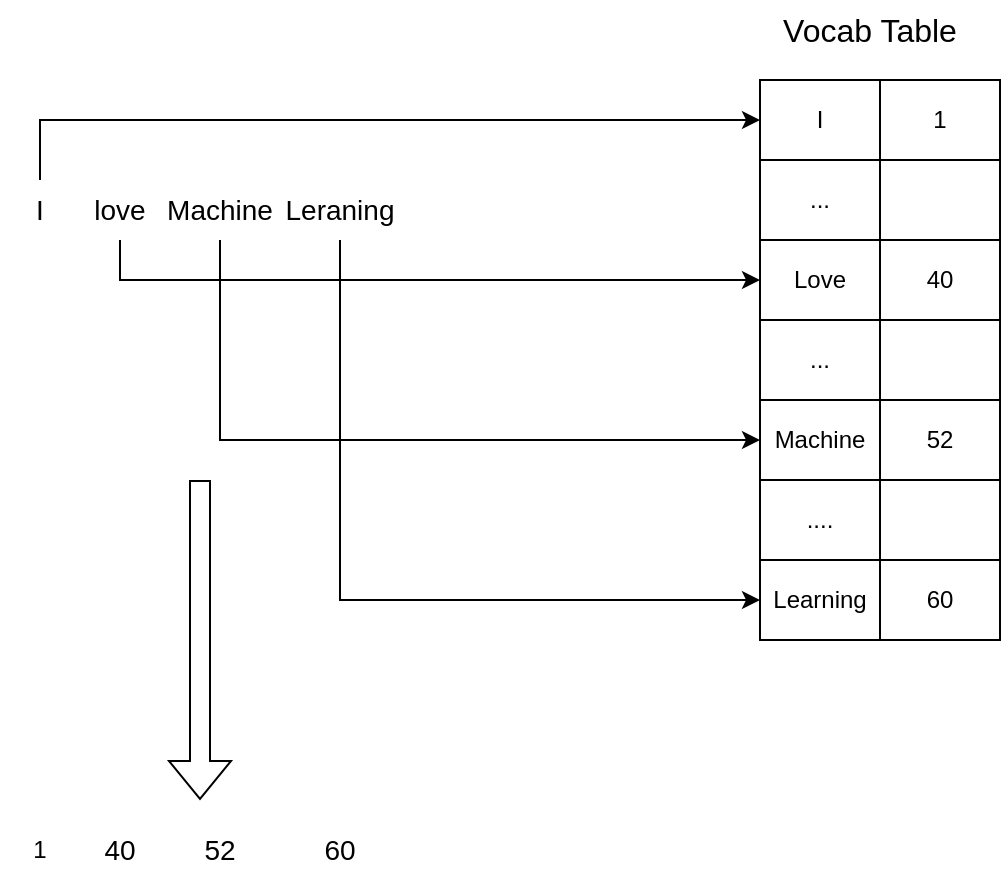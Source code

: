 <mxfile version="24.7.8">
  <diagram name="Page-1" id="Ee6CVvwD5WAfKyXV0YYB">
    <mxGraphModel dx="1114" dy="793" grid="1" gridSize="10" guides="1" tooltips="1" connect="1" arrows="1" fold="1" page="1" pageScale="1" pageWidth="1100" pageHeight="1700" math="0" shadow="0">
      <root>
        <mxCell id="0" />
        <mxCell id="1" parent="0" />
        <mxCell id="czyye2L7NU0_ncOeAjOM-36" value="" style="group;fontSize=14;" vertex="1" connectable="0" parent="1">
          <mxGeometry x="180" y="490" width="190" height="30" as="geometry" />
        </mxCell>
        <mxCell id="czyye2L7NU0_ncOeAjOM-32" value="1" style="text;html=1;align=center;verticalAlign=middle;whiteSpace=wrap;rounded=0;" vertex="1" parent="czyye2L7NU0_ncOeAjOM-36">
          <mxGeometry width="40" height="30" as="geometry" />
        </mxCell>
        <mxCell id="czyye2L7NU0_ncOeAjOM-33" value="40" style="text;html=1;align=center;verticalAlign=middle;whiteSpace=wrap;rounded=0;fontSize=14;" vertex="1" parent="czyye2L7NU0_ncOeAjOM-36">
          <mxGeometry x="40" width="40" height="30" as="geometry" />
        </mxCell>
        <mxCell id="czyye2L7NU0_ncOeAjOM-34" value="52" style="text;html=1;align=center;verticalAlign=middle;whiteSpace=wrap;rounded=0;fontSize=14;" vertex="1" parent="czyye2L7NU0_ncOeAjOM-36">
          <mxGeometry x="90" width="40" height="30" as="geometry" />
        </mxCell>
        <mxCell id="czyye2L7NU0_ncOeAjOM-35" value="60" style="text;html=1;align=center;verticalAlign=middle;whiteSpace=wrap;rounded=0;fontSize=14;" vertex="1" parent="czyye2L7NU0_ncOeAjOM-36">
          <mxGeometry x="150" width="40" height="30" as="geometry" />
        </mxCell>
        <mxCell id="czyye2L7NU0_ncOeAjOM-37" value="" style="group;fontSize=16;" vertex="1" connectable="0" parent="1">
          <mxGeometry x="180" y="120" width="500" height="280" as="geometry" />
        </mxCell>
        <mxCell id="czyye2L7NU0_ncOeAjOM-2" value="" style="shape=table;startSize=0;container=1;collapsible=0;childLayout=tableLayout;" vertex="1" parent="czyye2L7NU0_ncOeAjOM-37">
          <mxGeometry x="380" width="120" height="280" as="geometry" />
        </mxCell>
        <mxCell id="czyye2L7NU0_ncOeAjOM-3" value="" style="shape=tableRow;horizontal=0;startSize=0;swimlaneHead=0;swimlaneBody=0;strokeColor=inherit;top=0;left=0;bottom=0;right=0;collapsible=0;dropTarget=0;fillColor=none;points=[[0,0.5],[1,0.5]];portConstraint=eastwest;" vertex="1" parent="czyye2L7NU0_ncOeAjOM-2">
          <mxGeometry width="120" height="40" as="geometry" />
        </mxCell>
        <mxCell id="czyye2L7NU0_ncOeAjOM-4" value="I" style="shape=partialRectangle;html=1;whiteSpace=wrap;connectable=0;strokeColor=inherit;overflow=hidden;fillColor=none;top=0;left=0;bottom=0;right=0;pointerEvents=1;" vertex="1" parent="czyye2L7NU0_ncOeAjOM-3">
          <mxGeometry width="60" height="40" as="geometry">
            <mxRectangle width="60" height="40" as="alternateBounds" />
          </mxGeometry>
        </mxCell>
        <mxCell id="czyye2L7NU0_ncOeAjOM-5" value="1" style="shape=partialRectangle;html=1;whiteSpace=wrap;connectable=0;strokeColor=inherit;overflow=hidden;fillColor=none;top=0;left=0;bottom=0;right=0;pointerEvents=1;" vertex="1" parent="czyye2L7NU0_ncOeAjOM-3">
          <mxGeometry x="60" width="60" height="40" as="geometry">
            <mxRectangle width="60" height="40" as="alternateBounds" />
          </mxGeometry>
        </mxCell>
        <mxCell id="czyye2L7NU0_ncOeAjOM-6" value="" style="shape=tableRow;horizontal=0;startSize=0;swimlaneHead=0;swimlaneBody=0;strokeColor=inherit;top=0;left=0;bottom=0;right=0;collapsible=0;dropTarget=0;fillColor=none;points=[[0,0.5],[1,0.5]];portConstraint=eastwest;" vertex="1" parent="czyye2L7NU0_ncOeAjOM-2">
          <mxGeometry y="40" width="120" height="40" as="geometry" />
        </mxCell>
        <mxCell id="czyye2L7NU0_ncOeAjOM-7" value="..." style="shape=partialRectangle;html=1;whiteSpace=wrap;connectable=0;strokeColor=inherit;overflow=hidden;fillColor=none;top=0;left=0;bottom=0;right=0;pointerEvents=1;" vertex="1" parent="czyye2L7NU0_ncOeAjOM-6">
          <mxGeometry width="60" height="40" as="geometry">
            <mxRectangle width="60" height="40" as="alternateBounds" />
          </mxGeometry>
        </mxCell>
        <mxCell id="czyye2L7NU0_ncOeAjOM-8" value="" style="shape=partialRectangle;html=1;whiteSpace=wrap;connectable=0;strokeColor=inherit;overflow=hidden;fillColor=none;top=0;left=0;bottom=0;right=0;pointerEvents=1;" vertex="1" parent="czyye2L7NU0_ncOeAjOM-6">
          <mxGeometry x="60" width="60" height="40" as="geometry">
            <mxRectangle width="60" height="40" as="alternateBounds" />
          </mxGeometry>
        </mxCell>
        <mxCell id="czyye2L7NU0_ncOeAjOM-9" value="" style="shape=tableRow;horizontal=0;startSize=0;swimlaneHead=0;swimlaneBody=0;strokeColor=inherit;top=0;left=0;bottom=0;right=0;collapsible=0;dropTarget=0;fillColor=none;points=[[0,0.5],[1,0.5]];portConstraint=eastwest;" vertex="1" parent="czyye2L7NU0_ncOeAjOM-2">
          <mxGeometry y="80" width="120" height="40" as="geometry" />
        </mxCell>
        <mxCell id="czyye2L7NU0_ncOeAjOM-10" value="Love" style="shape=partialRectangle;html=1;whiteSpace=wrap;connectable=0;strokeColor=inherit;overflow=hidden;fillColor=none;top=0;left=0;bottom=0;right=0;pointerEvents=1;" vertex="1" parent="czyye2L7NU0_ncOeAjOM-9">
          <mxGeometry width="60" height="40" as="geometry">
            <mxRectangle width="60" height="40" as="alternateBounds" />
          </mxGeometry>
        </mxCell>
        <mxCell id="czyye2L7NU0_ncOeAjOM-11" value="40" style="shape=partialRectangle;html=1;whiteSpace=wrap;connectable=0;strokeColor=inherit;overflow=hidden;fillColor=none;top=0;left=0;bottom=0;right=0;pointerEvents=1;" vertex="1" parent="czyye2L7NU0_ncOeAjOM-9">
          <mxGeometry x="60" width="60" height="40" as="geometry">
            <mxRectangle width="60" height="40" as="alternateBounds" />
          </mxGeometry>
        </mxCell>
        <mxCell id="czyye2L7NU0_ncOeAjOM-12" value="" style="shape=tableRow;horizontal=0;startSize=0;swimlaneHead=0;swimlaneBody=0;strokeColor=inherit;top=0;left=0;bottom=0;right=0;collapsible=0;dropTarget=0;fillColor=none;points=[[0,0.5],[1,0.5]];portConstraint=eastwest;" vertex="1" parent="czyye2L7NU0_ncOeAjOM-2">
          <mxGeometry y="120" width="120" height="40" as="geometry" />
        </mxCell>
        <mxCell id="czyye2L7NU0_ncOeAjOM-13" value="..." style="shape=partialRectangle;html=1;whiteSpace=wrap;connectable=0;strokeColor=inherit;overflow=hidden;fillColor=none;top=0;left=0;bottom=0;right=0;pointerEvents=1;" vertex="1" parent="czyye2L7NU0_ncOeAjOM-12">
          <mxGeometry width="60" height="40" as="geometry">
            <mxRectangle width="60" height="40" as="alternateBounds" />
          </mxGeometry>
        </mxCell>
        <mxCell id="czyye2L7NU0_ncOeAjOM-14" value="" style="shape=partialRectangle;html=1;whiteSpace=wrap;connectable=0;strokeColor=inherit;overflow=hidden;fillColor=none;top=0;left=0;bottom=0;right=0;pointerEvents=1;" vertex="1" parent="czyye2L7NU0_ncOeAjOM-12">
          <mxGeometry x="60" width="60" height="40" as="geometry">
            <mxRectangle width="60" height="40" as="alternateBounds" />
          </mxGeometry>
        </mxCell>
        <mxCell id="czyye2L7NU0_ncOeAjOM-15" value="" style="shape=tableRow;horizontal=0;startSize=0;swimlaneHead=0;swimlaneBody=0;strokeColor=inherit;top=0;left=0;bottom=0;right=0;collapsible=0;dropTarget=0;fillColor=none;points=[[0,0.5],[1,0.5]];portConstraint=eastwest;" vertex="1" parent="czyye2L7NU0_ncOeAjOM-2">
          <mxGeometry y="160" width="120" height="40" as="geometry" />
        </mxCell>
        <mxCell id="czyye2L7NU0_ncOeAjOM-16" value="Machine" style="shape=partialRectangle;html=1;whiteSpace=wrap;connectable=0;strokeColor=inherit;overflow=hidden;fillColor=none;top=0;left=0;bottom=0;right=0;pointerEvents=1;" vertex="1" parent="czyye2L7NU0_ncOeAjOM-15">
          <mxGeometry width="60" height="40" as="geometry">
            <mxRectangle width="60" height="40" as="alternateBounds" />
          </mxGeometry>
        </mxCell>
        <mxCell id="czyye2L7NU0_ncOeAjOM-17" value="52" style="shape=partialRectangle;html=1;whiteSpace=wrap;connectable=0;strokeColor=inherit;overflow=hidden;fillColor=none;top=0;left=0;bottom=0;right=0;pointerEvents=1;" vertex="1" parent="czyye2L7NU0_ncOeAjOM-15">
          <mxGeometry x="60" width="60" height="40" as="geometry">
            <mxRectangle width="60" height="40" as="alternateBounds" />
          </mxGeometry>
        </mxCell>
        <mxCell id="czyye2L7NU0_ncOeAjOM-18" value="" style="shape=tableRow;horizontal=0;startSize=0;swimlaneHead=0;swimlaneBody=0;strokeColor=inherit;top=0;left=0;bottom=0;right=0;collapsible=0;dropTarget=0;fillColor=none;points=[[0,0.5],[1,0.5]];portConstraint=eastwest;" vertex="1" parent="czyye2L7NU0_ncOeAjOM-2">
          <mxGeometry y="200" width="120" height="40" as="geometry" />
        </mxCell>
        <mxCell id="czyye2L7NU0_ncOeAjOM-19" value="...." style="shape=partialRectangle;html=1;whiteSpace=wrap;connectable=0;strokeColor=inherit;overflow=hidden;fillColor=none;top=0;left=0;bottom=0;right=0;pointerEvents=1;" vertex="1" parent="czyye2L7NU0_ncOeAjOM-18">
          <mxGeometry width="60" height="40" as="geometry">
            <mxRectangle width="60" height="40" as="alternateBounds" />
          </mxGeometry>
        </mxCell>
        <mxCell id="czyye2L7NU0_ncOeAjOM-20" value="" style="shape=partialRectangle;html=1;whiteSpace=wrap;connectable=0;strokeColor=inherit;overflow=hidden;fillColor=none;top=0;left=0;bottom=0;right=0;pointerEvents=1;" vertex="1" parent="czyye2L7NU0_ncOeAjOM-18">
          <mxGeometry x="60" width="60" height="40" as="geometry">
            <mxRectangle width="60" height="40" as="alternateBounds" />
          </mxGeometry>
        </mxCell>
        <mxCell id="czyye2L7NU0_ncOeAjOM-21" value="" style="shape=tableRow;horizontal=0;startSize=0;swimlaneHead=0;swimlaneBody=0;strokeColor=inherit;top=0;left=0;bottom=0;right=0;collapsible=0;dropTarget=0;fillColor=none;points=[[0,0.5],[1,0.5]];portConstraint=eastwest;" vertex="1" parent="czyye2L7NU0_ncOeAjOM-2">
          <mxGeometry y="240" width="120" height="40" as="geometry" />
        </mxCell>
        <mxCell id="czyye2L7NU0_ncOeAjOM-22" value="Learning" style="shape=partialRectangle;html=1;whiteSpace=wrap;connectable=0;strokeColor=inherit;overflow=hidden;fillColor=none;top=0;left=0;bottom=0;right=0;pointerEvents=1;" vertex="1" parent="czyye2L7NU0_ncOeAjOM-21">
          <mxGeometry width="60" height="40" as="geometry">
            <mxRectangle width="60" height="40" as="alternateBounds" />
          </mxGeometry>
        </mxCell>
        <mxCell id="czyye2L7NU0_ncOeAjOM-23" value="60" style="shape=partialRectangle;html=1;whiteSpace=wrap;connectable=0;strokeColor=inherit;overflow=hidden;fillColor=none;top=0;left=0;bottom=0;right=0;pointerEvents=1;" vertex="1" parent="czyye2L7NU0_ncOeAjOM-21">
          <mxGeometry x="60" width="60" height="40" as="geometry">
            <mxRectangle width="60" height="40" as="alternateBounds" />
          </mxGeometry>
        </mxCell>
        <mxCell id="czyye2L7NU0_ncOeAjOM-28" style="edgeStyle=orthogonalEdgeStyle;rounded=0;orthogonalLoop=1;jettySize=auto;html=1;entryX=0;entryY=0.5;entryDx=0;entryDy=0;" edge="1" parent="czyye2L7NU0_ncOeAjOM-37" source="czyye2L7NU0_ncOeAjOM-24" target="czyye2L7NU0_ncOeAjOM-3">
          <mxGeometry relative="1" as="geometry" />
        </mxCell>
        <mxCell id="czyye2L7NU0_ncOeAjOM-24" value="I" style="text;html=1;align=center;verticalAlign=middle;whiteSpace=wrap;rounded=0;fontSize=14;" vertex="1" parent="czyye2L7NU0_ncOeAjOM-37">
          <mxGeometry y="50" width="40" height="30" as="geometry" />
        </mxCell>
        <mxCell id="czyye2L7NU0_ncOeAjOM-29" style="edgeStyle=orthogonalEdgeStyle;rounded=0;orthogonalLoop=1;jettySize=auto;html=1;exitX=0.5;exitY=1;exitDx=0;exitDy=0;entryX=0;entryY=0.5;entryDx=0;entryDy=0;" edge="1" parent="czyye2L7NU0_ncOeAjOM-37" source="czyye2L7NU0_ncOeAjOM-25" target="czyye2L7NU0_ncOeAjOM-9">
          <mxGeometry relative="1" as="geometry" />
        </mxCell>
        <mxCell id="czyye2L7NU0_ncOeAjOM-25" value="love" style="text;html=1;align=center;verticalAlign=middle;whiteSpace=wrap;rounded=0;fontSize=14;" vertex="1" parent="czyye2L7NU0_ncOeAjOM-37">
          <mxGeometry x="40" y="50" width="40" height="30" as="geometry" />
        </mxCell>
        <mxCell id="czyye2L7NU0_ncOeAjOM-30" style="edgeStyle=orthogonalEdgeStyle;rounded=0;orthogonalLoop=1;jettySize=auto;html=1;exitX=0.5;exitY=1;exitDx=0;exitDy=0;" edge="1" parent="czyye2L7NU0_ncOeAjOM-37" source="czyye2L7NU0_ncOeAjOM-26" target="czyye2L7NU0_ncOeAjOM-15">
          <mxGeometry relative="1" as="geometry" />
        </mxCell>
        <mxCell id="czyye2L7NU0_ncOeAjOM-26" value="&lt;font style=&quot;font-size: 14px;&quot;&gt;Machine&lt;/font&gt;" style="text;html=1;align=center;verticalAlign=middle;whiteSpace=wrap;rounded=0;" vertex="1" parent="czyye2L7NU0_ncOeAjOM-37">
          <mxGeometry x="90" y="50" width="40" height="30" as="geometry" />
        </mxCell>
        <mxCell id="czyye2L7NU0_ncOeAjOM-31" style="edgeStyle=orthogonalEdgeStyle;rounded=0;orthogonalLoop=1;jettySize=auto;html=1;entryX=0;entryY=0.5;entryDx=0;entryDy=0;" edge="1" parent="czyye2L7NU0_ncOeAjOM-37" source="czyye2L7NU0_ncOeAjOM-27" target="czyye2L7NU0_ncOeAjOM-21">
          <mxGeometry relative="1" as="geometry" />
        </mxCell>
        <mxCell id="czyye2L7NU0_ncOeAjOM-27" value="Leraning" style="text;html=1;align=center;verticalAlign=middle;whiteSpace=wrap;rounded=0;fontSize=14;" vertex="1" parent="czyye2L7NU0_ncOeAjOM-37">
          <mxGeometry x="150" y="50" width="40" height="30" as="geometry" />
        </mxCell>
        <mxCell id="czyye2L7NU0_ncOeAjOM-38" value="" style="shape=flexArrow;endArrow=classic;html=1;rounded=0;" edge="1" parent="1">
          <mxGeometry width="50" height="50" relative="1" as="geometry">
            <mxPoint x="280" y="320" as="sourcePoint" />
            <mxPoint x="280" y="480" as="targetPoint" />
          </mxGeometry>
        </mxCell>
        <mxCell id="czyye2L7NU0_ncOeAjOM-39" value="Vocab Table" style="text;html=1;align=center;verticalAlign=middle;whiteSpace=wrap;rounded=0;fontSize=16;" vertex="1" parent="1">
          <mxGeometry x="570" y="80" width="90" height="30" as="geometry" />
        </mxCell>
      </root>
    </mxGraphModel>
  </diagram>
</mxfile>
